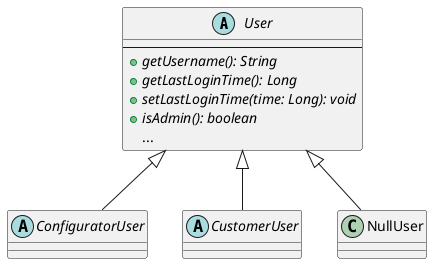 @startuml

abstract class User{
    --
    + {abstract} getUsername(): String
    + {abstract} getLastLoginTime(): Long
    + {abstract} setLastLoginTime(time: Long): void
    + {abstract} isAdmin(): boolean
    ...
}

abstract class ConfiguratorUser extends User{
}

abstract class CustomerUser extends User{
}

class NullUser extends User{
}

@enduml